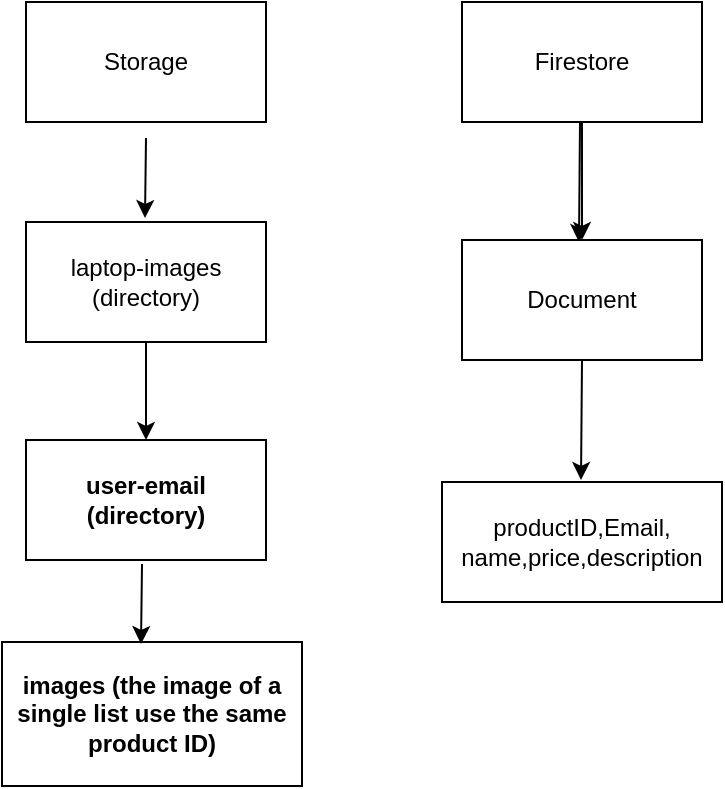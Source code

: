 <mxfile>
    <diagram id="foIaXR9JUkiq3hV4xu3Y" name="Page-1">
        <mxGraphModel dx="880" dy="586" grid="1" gridSize="10" guides="1" tooltips="1" connect="1" arrows="1" fold="1" page="1" pageScale="1" pageWidth="850" pageHeight="1100" math="0" shadow="0">
            <root>
                <mxCell id="0"/>
                <mxCell id="1" parent="0"/>
                <mxCell id="2" value="Storage" style="rounded=0;whiteSpace=wrap;html=1;" parent="1" vertex="1">
                    <mxGeometry x="62" y="60" width="120" height="60" as="geometry"/>
                </mxCell>
                <mxCell id="3" value="user-email (directory)" style="rounded=0;whiteSpace=wrap;html=1;fontStyle=1" parent="1" vertex="1">
                    <mxGeometry x="62" y="279" width="120" height="60" as="geometry"/>
                </mxCell>
                <mxCell id="4" value="" style="endArrow=classic;html=1;" parent="1" edge="1">
                    <mxGeometry width="50" height="50" relative="1" as="geometry">
                        <mxPoint x="122" y="128" as="sourcePoint"/>
                        <mxPoint x="121.5" y="168" as="targetPoint"/>
                    </mxGeometry>
                </mxCell>
                <mxCell id="5" value="images (the image of a single list use the same product ID)" style="rounded=0;whiteSpace=wrap;html=1;fontStyle=1" parent="1" vertex="1">
                    <mxGeometry x="50" y="380" width="150" height="72" as="geometry"/>
                </mxCell>
                <mxCell id="6" value="" style="endArrow=classic;html=1;" parent="1" edge="1">
                    <mxGeometry width="50" height="50" relative="1" as="geometry">
                        <mxPoint x="120" y="341" as="sourcePoint"/>
                        <mxPoint x="119.5" y="381" as="targetPoint"/>
                    </mxGeometry>
                </mxCell>
                <mxCell id="12" value="" style="edgeStyle=none;html=1;" edge="1" parent="1" source="7" target="10">
                    <mxGeometry relative="1" as="geometry"/>
                </mxCell>
                <mxCell id="7" value="Firestore" style="rounded=0;whiteSpace=wrap;html=1;" vertex="1" parent="1">
                    <mxGeometry x="280" y="60" width="120" height="60" as="geometry"/>
                </mxCell>
                <mxCell id="9" value="" style="endArrow=classic;html=1;" edge="1" parent="1">
                    <mxGeometry width="50" height="50" relative="1" as="geometry">
                        <mxPoint x="339" y="120" as="sourcePoint"/>
                        <mxPoint x="338.5" y="180" as="targetPoint"/>
                    </mxGeometry>
                </mxCell>
                <mxCell id="10" value="Document" style="rounded=0;whiteSpace=wrap;html=1;" vertex="1" parent="1">
                    <mxGeometry x="280" y="179" width="120" height="60" as="geometry"/>
                </mxCell>
                <mxCell id="11" value="productID,Email, name,price,description" style="rounded=0;whiteSpace=wrap;html=1;" vertex="1" parent="1">
                    <mxGeometry x="270" y="300" width="140" height="60" as="geometry"/>
                </mxCell>
                <mxCell id="13" value="" style="endArrow=classic;html=1;" edge="1" parent="1">
                    <mxGeometry width="50" height="50" relative="1" as="geometry">
                        <mxPoint x="340" y="239" as="sourcePoint"/>
                        <mxPoint x="339.5" y="299" as="targetPoint"/>
                    </mxGeometry>
                </mxCell>
                <mxCell id="17" style="edgeStyle=none;html=1;" edge="1" parent="1" source="16" target="3">
                    <mxGeometry relative="1" as="geometry"/>
                </mxCell>
                <mxCell id="16" value="laptop-images (directory)" style="rounded=0;whiteSpace=wrap;html=1;" vertex="1" parent="1">
                    <mxGeometry x="62" y="170" width="120" height="60" as="geometry"/>
                </mxCell>
            </root>
        </mxGraphModel>
    </diagram>
</mxfile>